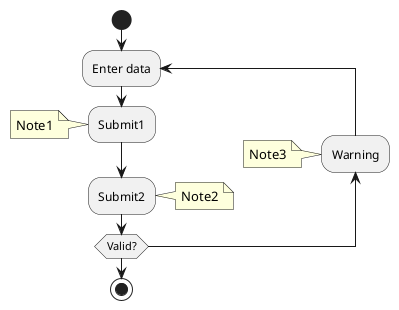 {
  "sha1": "8od7j1p9yayzocxb13tzwvtq57p2k4w",
  "insertion": {
    "when": "2024-05-30T20:48:21.474Z",
    "url": "https://forum.plantuml.net/11788/is-it-possible-to-add-a-note-to-backward-activity",
    "user": "plantuml@gmail.com"
  }
}
@startuml
start
repeat :Enter data;
:Submit1;
note left: Note1
:Submit2;
note right: Note2
backward :Warning;
note left: Note3
repeat while (Valid?)
stop
@enduml
